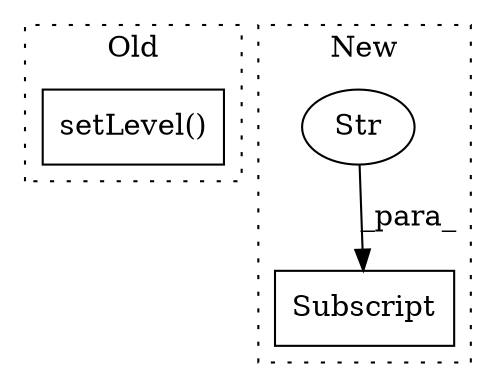 digraph G {
subgraph cluster0 {
1 [label="setLevel()" a="75" s="1236,1260" l="12,1" shape="box"];
label = "Old";
style="dotted";
}
subgraph cluster1 {
2 [label="Subscript" a="63" s="1161,0" l="15,0" shape="box"];
3 [label="Str" a="66" s="1168" l="7" shape="ellipse"];
label = "New";
style="dotted";
}
3 -> 2 [label="_para_"];
}